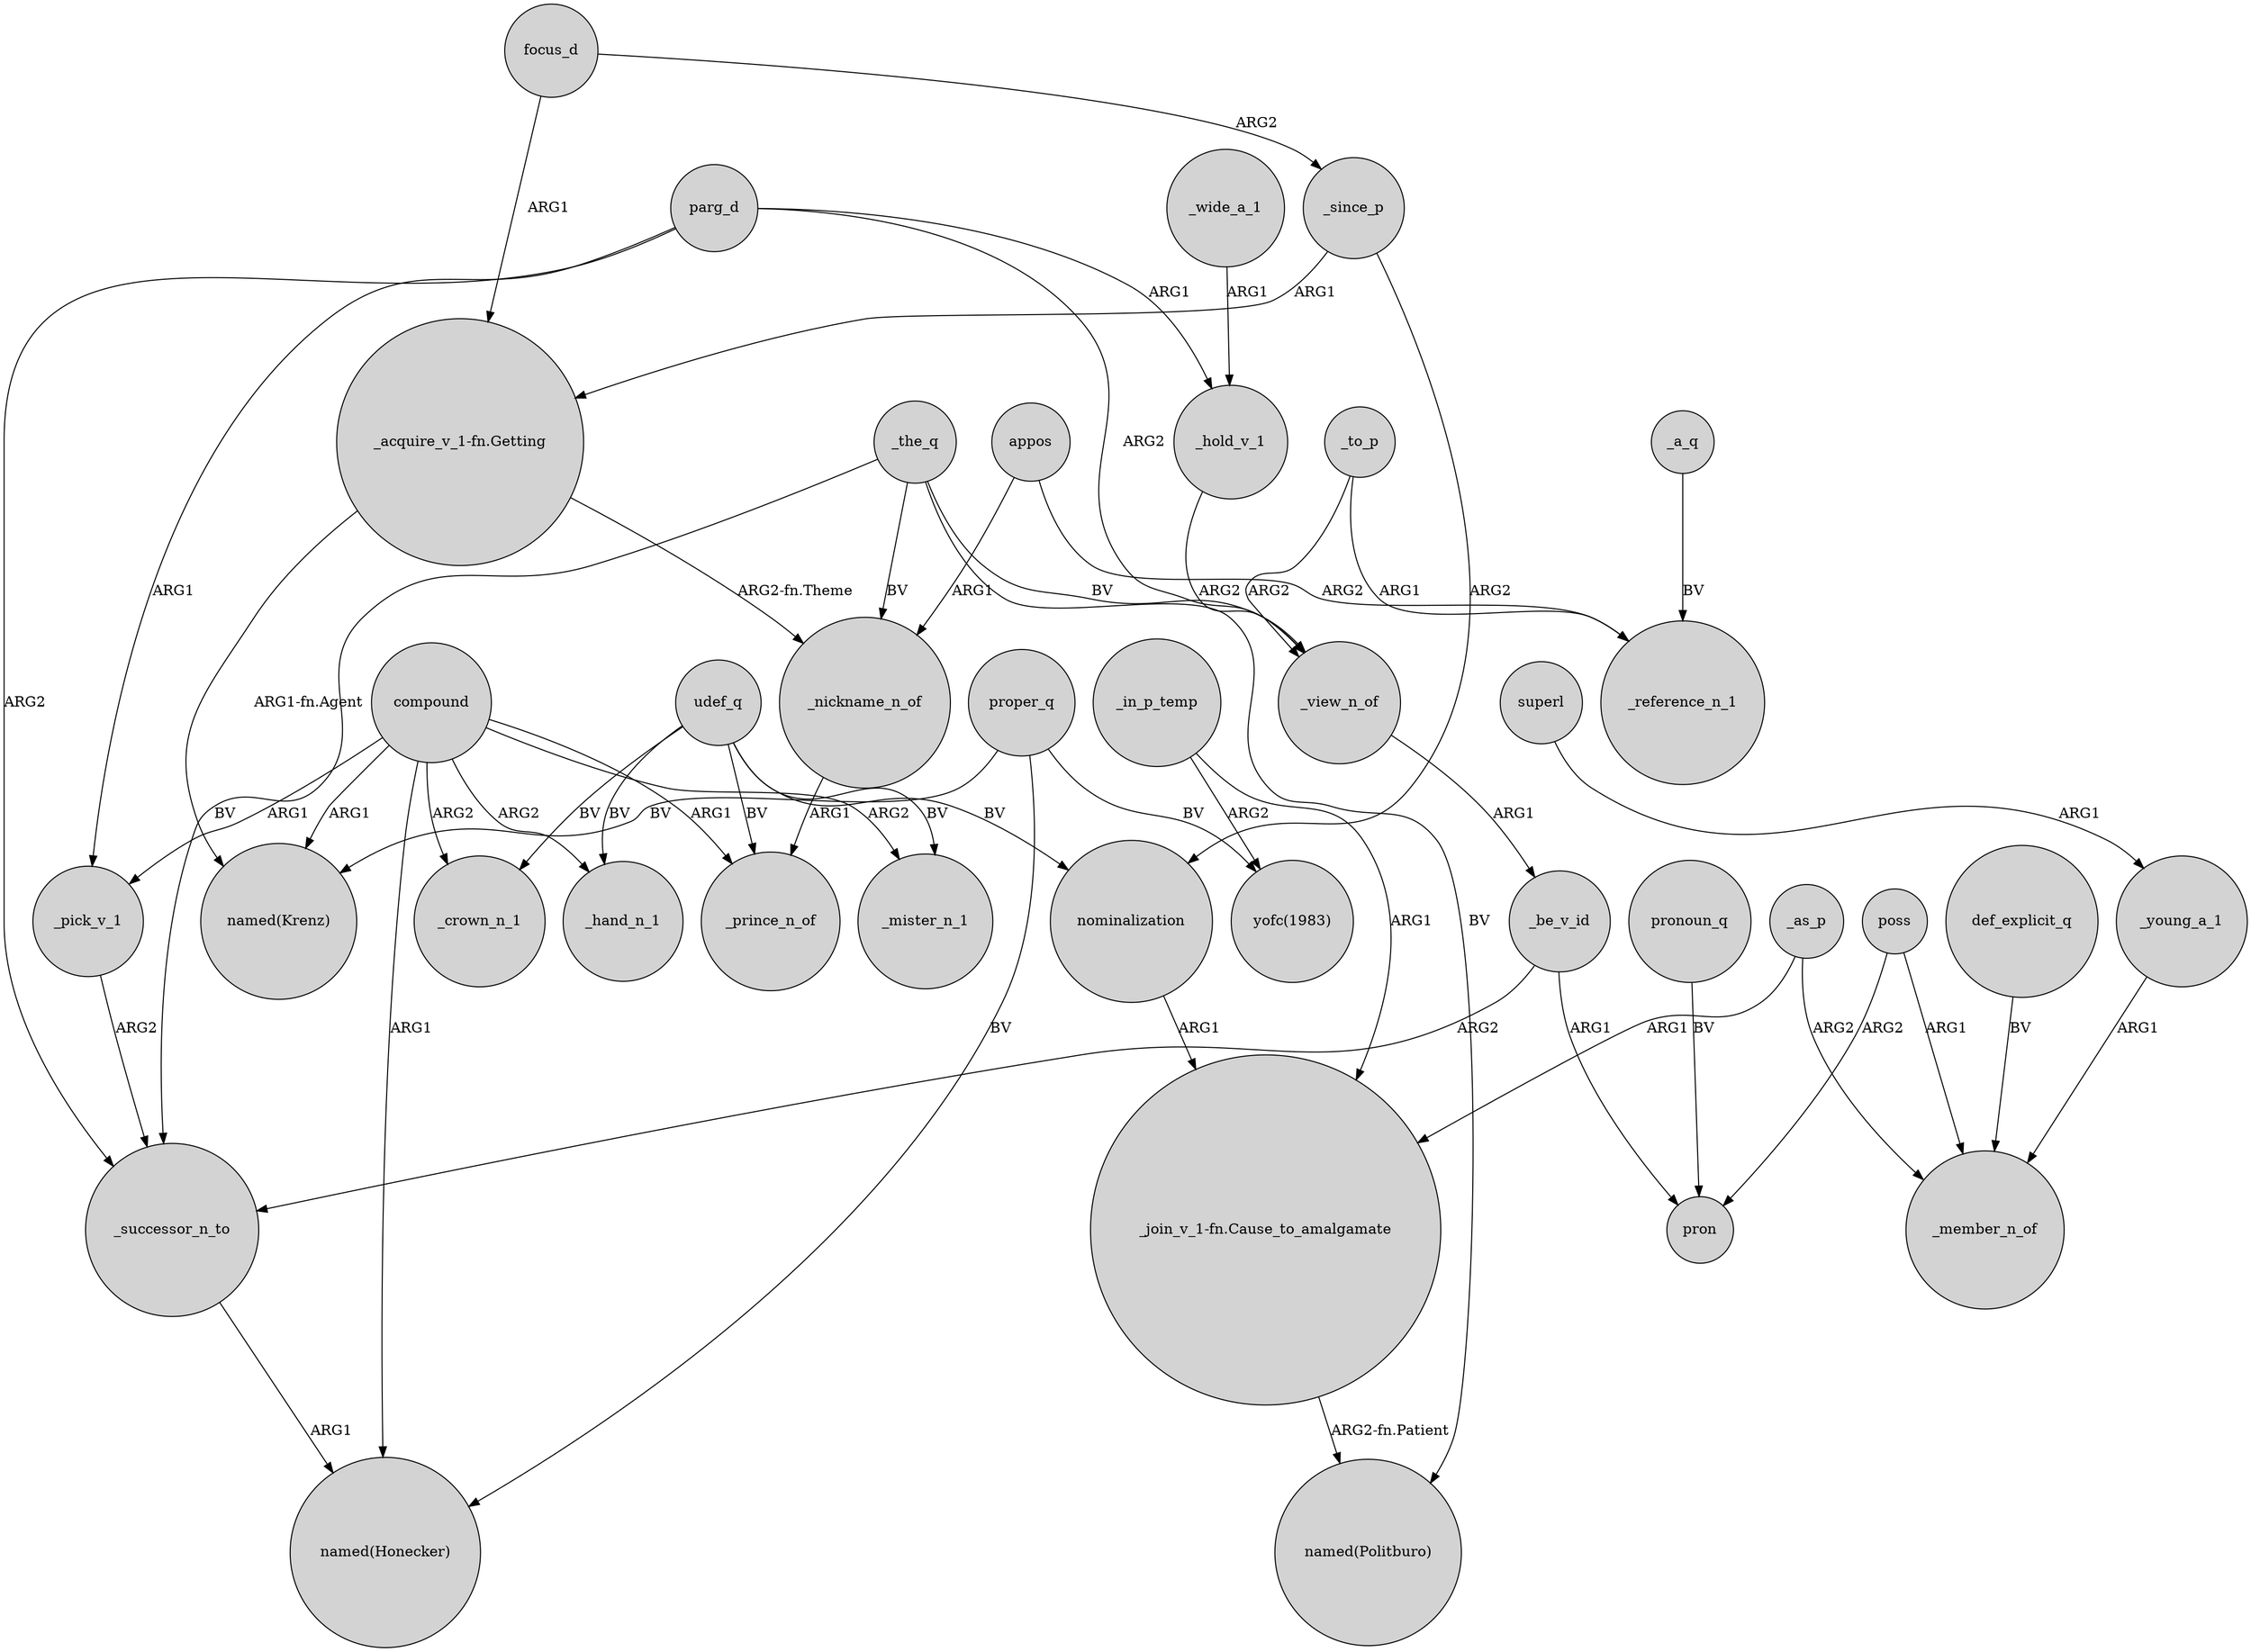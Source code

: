 digraph {
	node [shape=circle style=filled]
	focus_d -> _since_p [label=ARG2]
	_hold_v_1 -> _view_n_of [label=ARG2]
	_the_q -> "named(Politburo)" [label=BV]
	_the_q -> _successor_n_to [label=BV]
	_as_p -> _member_n_of [label=ARG2]
	udef_q -> _crown_n_1 [label=BV]
	poss -> pron [label=ARG2]
	compound -> _prince_n_of [label=ARG1]
	_view_n_of -> _be_v_id [label=ARG1]
	_be_v_id -> _successor_n_to [label=ARG2]
	compound -> _hand_n_1 [label=ARG2]
	compound -> _mister_n_1 [label=ARG2]
	_in_p_temp -> "_join_v_1-fn.Cause_to_amalgamate" [label=ARG1]
	proper_q -> "named(Krenz)" [label=BV]
	_since_p -> "_acquire_v_1-fn.Getting" [label=ARG1]
	def_explicit_q -> _member_n_of [label=BV]
	udef_q -> _mister_n_1 [label=BV]
	_the_q -> _nickname_n_of [label=BV]
	_wide_a_1 -> _hold_v_1 [label=ARG1]
	proper_q -> "named(Honecker)" [label=BV]
	proper_q -> "yofc(1983)" [label=BV]
	nominalization -> "_join_v_1-fn.Cause_to_amalgamate" [label=ARG1]
	appos -> _reference_n_1 [label=ARG2]
	parg_d -> _hold_v_1 [label=ARG1]
	_be_v_id -> pron [label=ARG1]
	superl -> _young_a_1 [label=ARG1]
	focus_d -> "_acquire_v_1-fn.Getting" [label=ARG1]
	"_join_v_1-fn.Cause_to_amalgamate" -> "named(Politburo)" [label="ARG2-fn.Patient"]
	pronoun_q -> pron [label=BV]
	_the_q -> _view_n_of [label=BV]
	poss -> _member_n_of [label=ARG1]
	_nickname_n_of -> _prince_n_of [label=ARG1]
	_to_p -> _reference_n_1 [label=ARG1]
	udef_q -> _hand_n_1 [label=BV]
	_a_q -> _reference_n_1 [label=BV]
	_to_p -> _view_n_of [label=ARG2]
	_pick_v_1 -> _successor_n_to [label=ARG2]
	compound -> _pick_v_1 [label=ARG1]
	udef_q -> nominalization [label=BV]
	udef_q -> _prince_n_of [label=BV]
	compound -> "named(Honecker)" [label=ARG1]
	compound -> "named(Krenz)" [label=ARG1]
	parg_d -> _pick_v_1 [label=ARG1]
	parg_d -> _successor_n_to [label=ARG2]
	_as_p -> "_join_v_1-fn.Cause_to_amalgamate" [label=ARG1]
	appos -> _nickname_n_of [label=ARG1]
	parg_d -> _view_n_of [label=ARG2]
	_since_p -> nominalization [label=ARG2]
	"_acquire_v_1-fn.Getting" -> _nickname_n_of [label="ARG2-fn.Theme"]
	_young_a_1 -> _member_n_of [label=ARG1]
	_in_p_temp -> "yofc(1983)" [label=ARG2]
	_successor_n_to -> "named(Honecker)" [label=ARG1]
	compound -> _crown_n_1 [label=ARG2]
	"_acquire_v_1-fn.Getting" -> "named(Krenz)" [label="ARG1-fn.Agent"]
}

